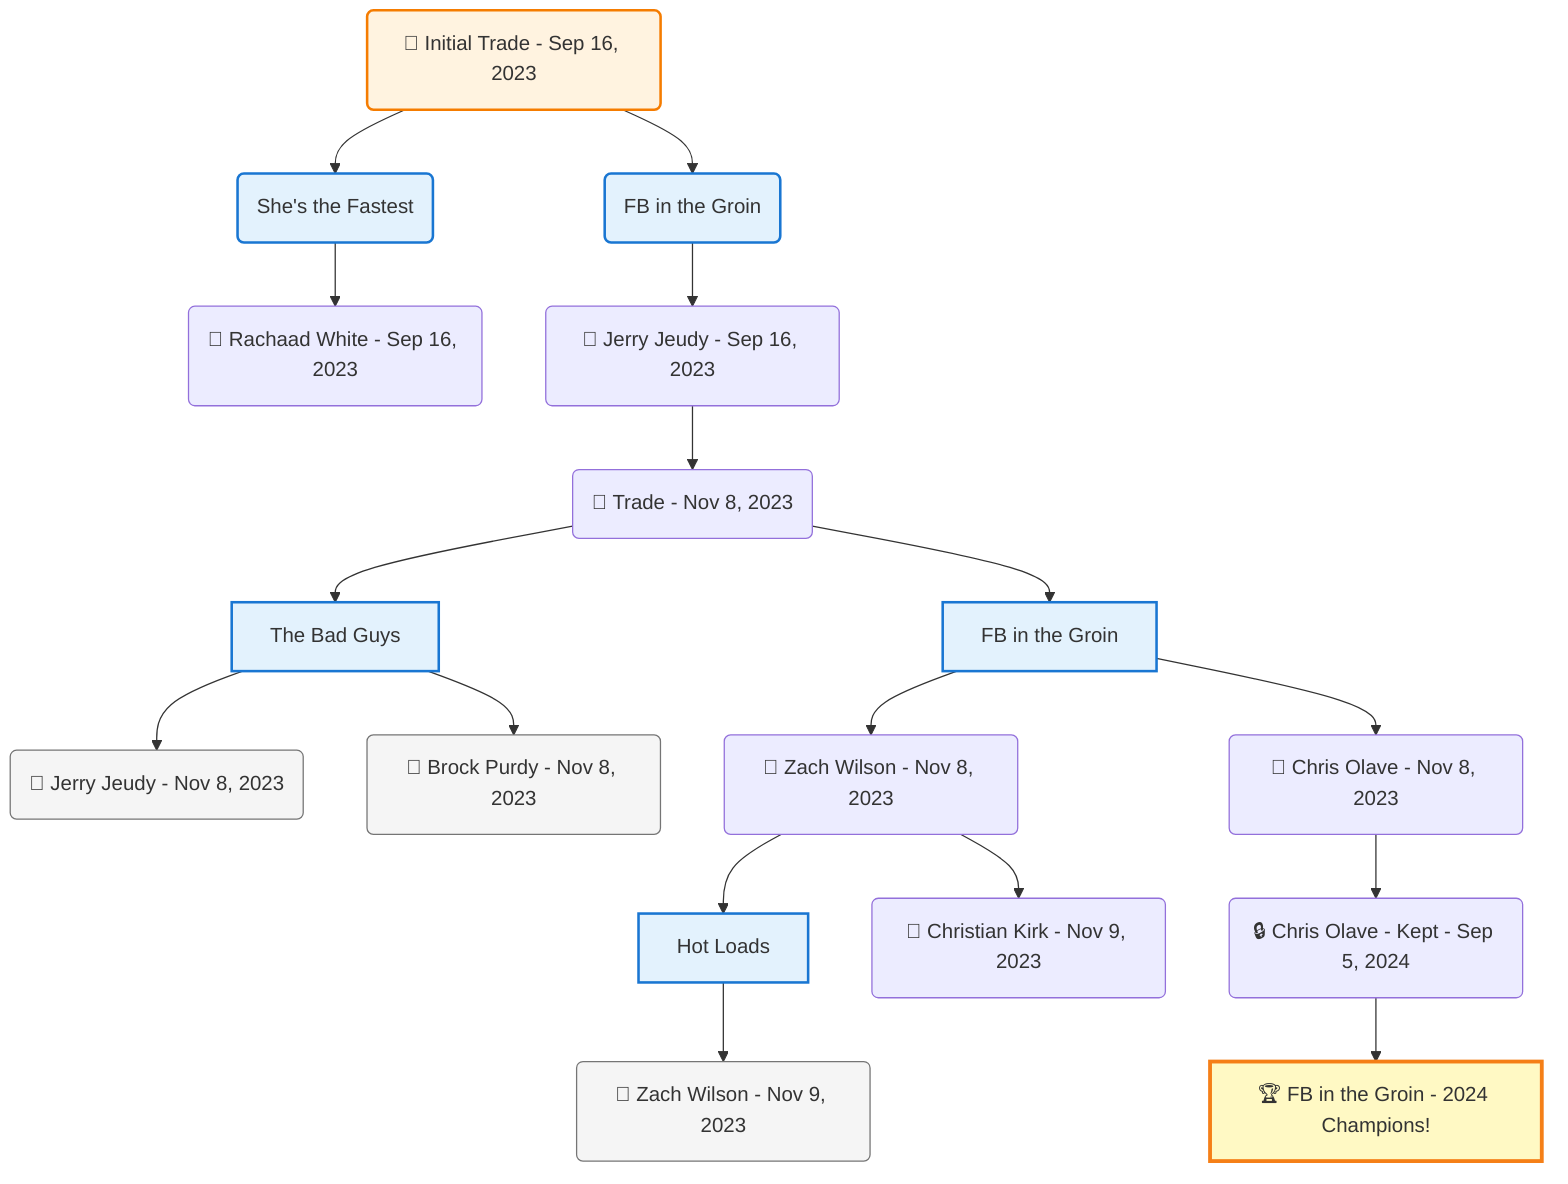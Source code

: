 flowchart TD

    TRADE_MAIN("🔄 Initial Trade - Sep 16, 2023")
    TEAM_1("She's the Fastest")
    TEAM_2("FB in the Groin")
    NODE_7c23b1f7-2441-4d17-8761-72d84b07d60e("🔄 Rachaad White - Sep 16, 2023")
    NODE_d5437c52-df76-4b3b-9c30-a40fe09d4d70("🔄 Jerry Jeudy - Sep 16, 2023")
    TRADE_ac48007c-bb8e-46e7-a9c7-f232e3286c8c_3("🔄 Trade - Nov 8, 2023")
    TEAM_b2220d1a-ff75-4622-9757-09978901110f_4["The Bad Guys"]
    NODE_64133a3e-5b41-41a4-9a1e-97f6cc6de114("🔄 Jerry Jeudy - Nov 8, 2023")
    NODE_81308adc-8bb6-43fe-a3e0-8f5a18ab76b4("🔄 Brock Purdy - Nov 8, 2023")
    TEAM_f483ecf1-cd17-4991-854b-e52dfc957b45_5["FB in the Groin"]
    NODE_0a1485a5-a2d9-4007-b6af-215ab4a0b28f("🔄 Zach Wilson - Nov 8, 2023")
    TEAM_8e9f18ff-62c3-40e8-bb10-32f74cf4ee33_6["Hot Loads"]
    NODE_aa6fa53b-2c3b-49cd-9a88-8262c6d3d066("🔄 Zach Wilson - Nov 9, 2023")
    NODE_621119b5-adbd-4b97-9982-7deb216982ea("🔄 Christian Kirk - Nov 9, 2023")
    NODE_c8b8b145-a006-44e6-9a8a-b8546978fe55("🔄 Chris Olave - Nov 8, 2023")
    NODE_d49c1611-d3f5-45aa-9146-b0170aa38bb3("🔒 Chris Olave - Kept - Sep 5, 2024")
    CHAMP_f483ecf1-cd17-4991-854b-e52dfc957b45_2024["🏆 FB in the Groin - 2024 Champions!"]

    TRADE_MAIN --> TEAM_1
    TRADE_MAIN --> TEAM_2
    TEAM_1 --> NODE_7c23b1f7-2441-4d17-8761-72d84b07d60e
    TEAM_2 --> NODE_d5437c52-df76-4b3b-9c30-a40fe09d4d70
    NODE_d5437c52-df76-4b3b-9c30-a40fe09d4d70 --> TRADE_ac48007c-bb8e-46e7-a9c7-f232e3286c8c_3
    TRADE_ac48007c-bb8e-46e7-a9c7-f232e3286c8c_3 --> TEAM_b2220d1a-ff75-4622-9757-09978901110f_4
    TEAM_b2220d1a-ff75-4622-9757-09978901110f_4 --> NODE_64133a3e-5b41-41a4-9a1e-97f6cc6de114
    TEAM_b2220d1a-ff75-4622-9757-09978901110f_4 --> NODE_81308adc-8bb6-43fe-a3e0-8f5a18ab76b4
    TRADE_ac48007c-bb8e-46e7-a9c7-f232e3286c8c_3 --> TEAM_f483ecf1-cd17-4991-854b-e52dfc957b45_5
    TEAM_f483ecf1-cd17-4991-854b-e52dfc957b45_5 --> NODE_0a1485a5-a2d9-4007-b6af-215ab4a0b28f
    NODE_0a1485a5-a2d9-4007-b6af-215ab4a0b28f --> TEAM_8e9f18ff-62c3-40e8-bb10-32f74cf4ee33_6
    TEAM_8e9f18ff-62c3-40e8-bb10-32f74cf4ee33_6 --> NODE_aa6fa53b-2c3b-49cd-9a88-8262c6d3d066
    NODE_0a1485a5-a2d9-4007-b6af-215ab4a0b28f --> NODE_621119b5-adbd-4b97-9982-7deb216982ea
    TEAM_f483ecf1-cd17-4991-854b-e52dfc957b45_5 --> NODE_c8b8b145-a006-44e6-9a8a-b8546978fe55
    NODE_c8b8b145-a006-44e6-9a8a-b8546978fe55 --> NODE_d49c1611-d3f5-45aa-9146-b0170aa38bb3
    NODE_d49c1611-d3f5-45aa-9146-b0170aa38bb3 --> CHAMP_f483ecf1-cd17-4991-854b-e52dfc957b45_2024

    %% Node styling
    classDef teamNode fill:#e3f2fd,stroke:#1976d2,stroke-width:2px
    classDef tradeNode fill:#fff3e0,stroke:#f57c00,stroke-width:2px
    classDef playerNode fill:#f3e5f5,stroke:#7b1fa2,stroke-width:1px
    classDef nonRootPlayerNode fill:#f5f5f5,stroke:#757575,stroke-width:1px
    classDef endNode fill:#ffebee,stroke:#c62828,stroke-width:2px
    classDef waiverNode fill:#e8f5e8,stroke:#388e3c,stroke-width:2px
    classDef championshipNode fill:#fff9c4,stroke:#f57f17,stroke-width:3px

    class TEAM_1,TEAM_2,TEAM_b2220d1a-ff75-4622-9757-09978901110f_4,TEAM_f483ecf1-cd17-4991-854b-e52dfc957b45_5,TEAM_8e9f18ff-62c3-40e8-bb10-32f74cf4ee33_6 teamNode
    class CHAMP_f483ecf1-cd17-4991-854b-e52dfc957b45_2024 championshipNode
    class NODE_64133a3e-5b41-41a4-9a1e-97f6cc6de114,NODE_81308adc-8bb6-43fe-a3e0-8f5a18ab76b4,NODE_aa6fa53b-2c3b-49cd-9a88-8262c6d3d066 nonRootPlayerNode
    class TRADE_MAIN tradeNode